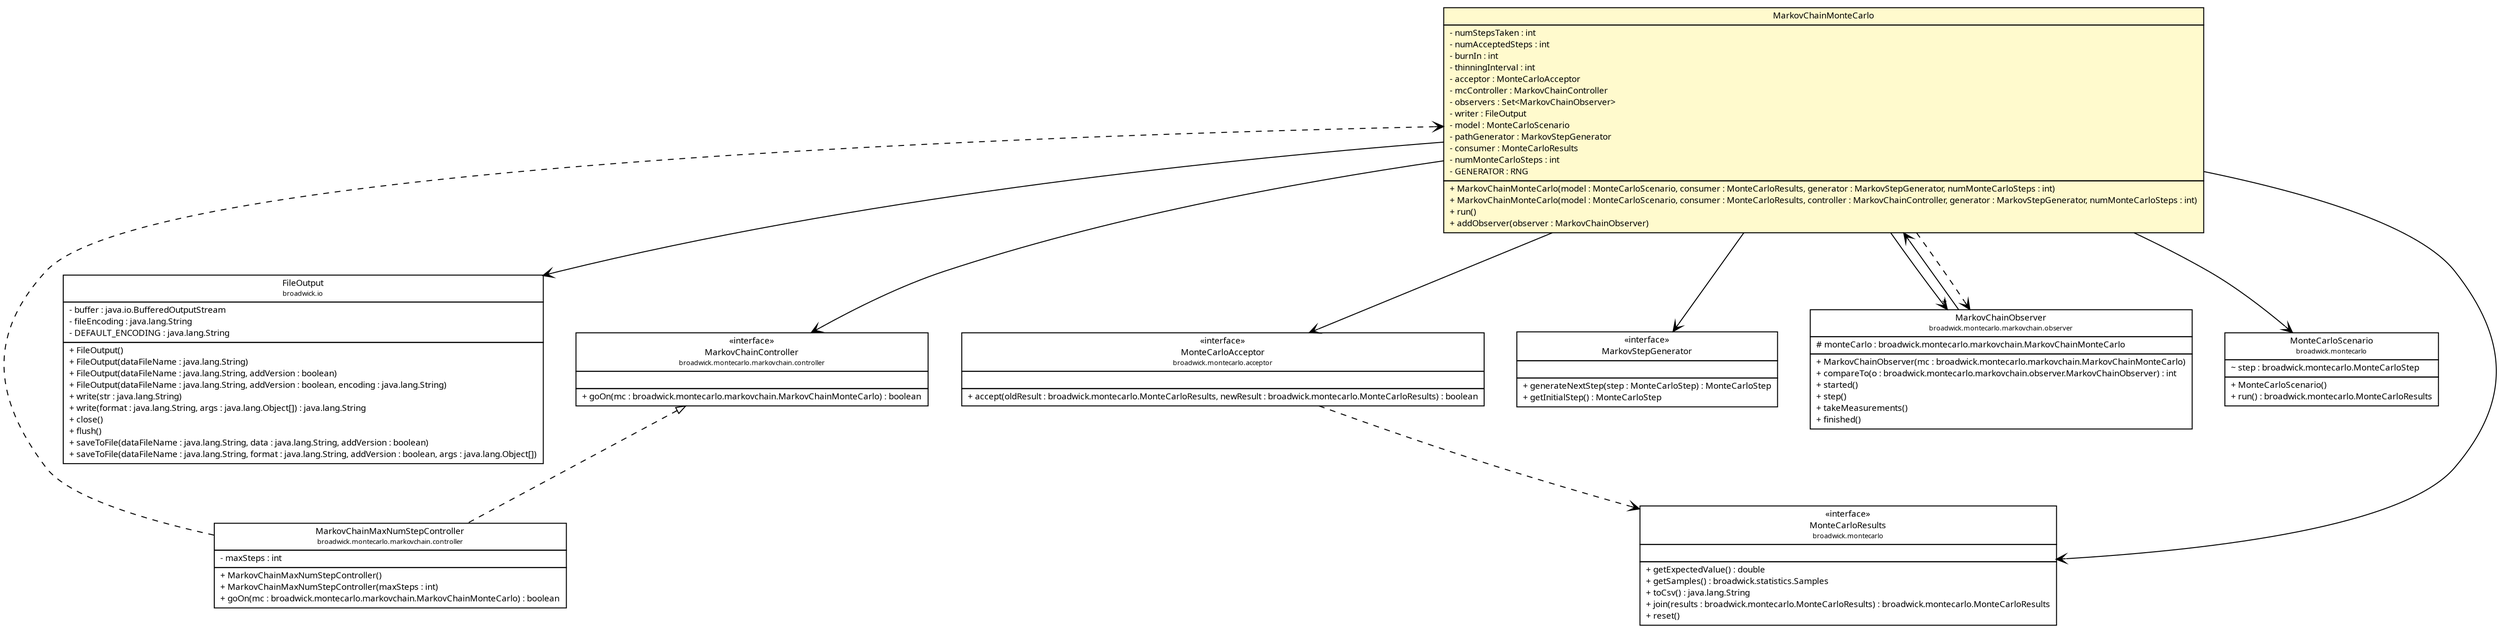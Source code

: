 #!/usr/local/bin/dot
#
# Class diagram 
# Generated by UMLGraph version R5_6 (http://www.umlgraph.org/)
#

digraph G {
	edge [fontname="Trebuchet MS",fontsize=10,labelfontname="Trebuchet MS",labelfontsize=10];
	node [fontname="Trebuchet MS",fontsize=10,shape=plaintext];
	nodesep=0.25;
	ranksep=0.5;
	// broadwick.io.FileOutput
	c13692 [label=<<table title="broadwick.io.FileOutput" border="0" cellborder="1" cellspacing="0" cellpadding="2" port="p" href="../../io/FileOutput.html">
		<tr><td><table border="0" cellspacing="0" cellpadding="1">
<tr><td align="center" balign="center"><font face="Trebuchet MS"> FileOutput </font></td></tr>
<tr><td align="center" balign="center"><font face="Trebuchet MS" point-size="7.0"> broadwick.io </font></td></tr>
		</table></td></tr>
		<tr><td><table border="0" cellspacing="0" cellpadding="1">
<tr><td align="left" balign="left"> - buffer : java.io.BufferedOutputStream </td></tr>
<tr><td align="left" balign="left"> - fileEncoding : java.lang.String </td></tr>
<tr><td align="left" balign="left"> - DEFAULT_ENCODING : java.lang.String </td></tr>
		</table></td></tr>
		<tr><td><table border="0" cellspacing="0" cellpadding="1">
<tr><td align="left" balign="left"> + FileOutput() </td></tr>
<tr><td align="left" balign="left"> + FileOutput(dataFileName : java.lang.String) </td></tr>
<tr><td align="left" balign="left"> + FileOutput(dataFileName : java.lang.String, addVersion : boolean) </td></tr>
<tr><td align="left" balign="left"> + FileOutput(dataFileName : java.lang.String, addVersion : boolean, encoding : java.lang.String) </td></tr>
<tr><td align="left" balign="left"> + write(str : java.lang.String) </td></tr>
<tr><td align="left" balign="left"> + write(format : java.lang.String, args : java.lang.Object[]) : java.lang.String </td></tr>
<tr><td align="left" balign="left"> + close() </td></tr>
<tr><td align="left" balign="left"> + flush() </td></tr>
<tr><td align="left" balign="left"> + saveToFile(dataFileName : java.lang.String, data : java.lang.String, addVersion : boolean) </td></tr>
<tr><td align="left" balign="left"> + saveToFile(dataFileName : java.lang.String, format : java.lang.String, addVersion : boolean, args : java.lang.Object[]) </td></tr>
		</table></td></tr>
		</table>>, URL="../../io/FileOutput.html", fontname="Trebuchet MS", fontcolor="black", fontsize=9.0];
	// broadwick.montecarlo.acceptor.MonteCarloAcceptor
	c13700 [label=<<table title="broadwick.montecarlo.acceptor.MonteCarloAcceptor" border="0" cellborder="1" cellspacing="0" cellpadding="2" port="p" href="../acceptor/MonteCarloAcceptor.html">
		<tr><td><table border="0" cellspacing="0" cellpadding="1">
<tr><td align="center" balign="center"> &#171;interface&#187; </td></tr>
<tr><td align="center" balign="center"><font face="Trebuchet MS"> MonteCarloAcceptor </font></td></tr>
<tr><td align="center" balign="center"><font face="Trebuchet MS" point-size="7.0"> broadwick.montecarlo.acceptor </font></td></tr>
		</table></td></tr>
		<tr><td><table border="0" cellspacing="0" cellpadding="1">
<tr><td align="left" balign="left">  </td></tr>
		</table></td></tr>
		<tr><td><table border="0" cellspacing="0" cellpadding="1">
<tr><td align="left" balign="left"> + accept(oldResult : broadwick.montecarlo.MonteCarloResults, newResult : broadwick.montecarlo.MonteCarloResults) : boolean </td></tr>
		</table></td></tr>
		</table>>, URL="../acceptor/MonteCarloAcceptor.html", fontname="Trebuchet MS", fontcolor="black", fontsize=9.0];
	// broadwick.montecarlo.markovchain.controller.MarkovChainMaxNumStepController
	c13702 [label=<<table title="broadwick.montecarlo.markovchain.controller.MarkovChainMaxNumStepController" border="0" cellborder="1" cellspacing="0" cellpadding="2" port="p" href="./controller/MarkovChainMaxNumStepController.html">
		<tr><td><table border="0" cellspacing="0" cellpadding="1">
<tr><td align="center" balign="center"><font face="Trebuchet MS"> MarkovChainMaxNumStepController </font></td></tr>
<tr><td align="center" balign="center"><font face="Trebuchet MS" point-size="7.0"> broadwick.montecarlo.markovchain.controller </font></td></tr>
		</table></td></tr>
		<tr><td><table border="0" cellspacing="0" cellpadding="1">
<tr><td align="left" balign="left"> - maxSteps : int </td></tr>
		</table></td></tr>
		<tr><td><table border="0" cellspacing="0" cellpadding="1">
<tr><td align="left" balign="left"> + MarkovChainMaxNumStepController() </td></tr>
<tr><td align="left" balign="left"> + MarkovChainMaxNumStepController(maxSteps : int) </td></tr>
<tr><td align="left" balign="left"> + goOn(mc : broadwick.montecarlo.markovchain.MarkovChainMonteCarlo) : boolean </td></tr>
		</table></td></tr>
		</table>>, URL="./controller/MarkovChainMaxNumStepController.html", fontname="Trebuchet MS", fontcolor="black", fontsize=9.0];
	// broadwick.montecarlo.markovchain.controller.MarkovChainController
	c13703 [label=<<table title="broadwick.montecarlo.markovchain.controller.MarkovChainController" border="0" cellborder="1" cellspacing="0" cellpadding="2" port="p" href="./controller/MarkovChainController.html">
		<tr><td><table border="0" cellspacing="0" cellpadding="1">
<tr><td align="center" balign="center"> &#171;interface&#187; </td></tr>
<tr><td align="center" balign="center"><font face="Trebuchet MS"> MarkovChainController </font></td></tr>
<tr><td align="center" balign="center"><font face="Trebuchet MS" point-size="7.0"> broadwick.montecarlo.markovchain.controller </font></td></tr>
		</table></td></tr>
		<tr><td><table border="0" cellspacing="0" cellpadding="1">
<tr><td align="left" balign="left">  </td></tr>
		</table></td></tr>
		<tr><td><table border="0" cellspacing="0" cellpadding="1">
<tr><td align="left" balign="left"> + goOn(mc : broadwick.montecarlo.markovchain.MarkovChainMonteCarlo) : boolean </td></tr>
		</table></td></tr>
		</table>>, URL="./controller/MarkovChainController.html", fontname="Trebuchet MS", fontcolor="black", fontsize=9.0];
	// broadwick.montecarlo.markovchain.MarkovStepGenerator
	c13704 [label=<<table title="broadwick.montecarlo.markovchain.MarkovStepGenerator" border="0" cellborder="1" cellspacing="0" cellpadding="2" port="p" href="./MarkovStepGenerator.html">
		<tr><td><table border="0" cellspacing="0" cellpadding="1">
<tr><td align="center" balign="center"> &#171;interface&#187; </td></tr>
<tr><td align="center" balign="center"><font face="Trebuchet MS"> MarkovStepGenerator </font></td></tr>
		</table></td></tr>
		<tr><td><table border="0" cellspacing="0" cellpadding="1">
<tr><td align="left" balign="left">  </td></tr>
		</table></td></tr>
		<tr><td><table border="0" cellspacing="0" cellpadding="1">
<tr><td align="left" balign="left"> + generateNextStep(step : MonteCarloStep) : MonteCarloStep </td></tr>
<tr><td align="left" balign="left"> + getInitialStep() : MonteCarloStep </td></tr>
		</table></td></tr>
		</table>>, URL="./MarkovStepGenerator.html", fontname="Trebuchet MS", fontcolor="black", fontsize=9.0];
	// broadwick.montecarlo.markovchain.MarkovChainMonteCarlo
	c13705 [label=<<table title="broadwick.montecarlo.markovchain.MarkovChainMonteCarlo" border="0" cellborder="1" cellspacing="0" cellpadding="2" port="p" bgcolor="lemonChiffon" href="./MarkovChainMonteCarlo.html">
		<tr><td><table border="0" cellspacing="0" cellpadding="1">
<tr><td align="center" balign="center"><font face="Trebuchet MS"> MarkovChainMonteCarlo </font></td></tr>
		</table></td></tr>
		<tr><td><table border="0" cellspacing="0" cellpadding="1">
<tr><td align="left" balign="left"> - numStepsTaken : int </td></tr>
<tr><td align="left" balign="left"> - numAcceptedSteps : int </td></tr>
<tr><td align="left" balign="left"> - burnIn : int </td></tr>
<tr><td align="left" balign="left"> - thinningInterval : int </td></tr>
<tr><td align="left" balign="left"> - acceptor : MonteCarloAcceptor </td></tr>
<tr><td align="left" balign="left"> - mcController : MarkovChainController </td></tr>
<tr><td align="left" balign="left"> - observers : Set&lt;MarkovChainObserver&gt; </td></tr>
<tr><td align="left" balign="left"> - writer : FileOutput </td></tr>
<tr><td align="left" balign="left"> - model : MonteCarloScenario </td></tr>
<tr><td align="left" balign="left"> - pathGenerator : MarkovStepGenerator </td></tr>
<tr><td align="left" balign="left"> - consumer : MonteCarloResults </td></tr>
<tr><td align="left" balign="left"> - numMonteCarloSteps : int </td></tr>
<tr><td align="left" balign="left"> - GENERATOR : RNG </td></tr>
		</table></td></tr>
		<tr><td><table border="0" cellspacing="0" cellpadding="1">
<tr><td align="left" balign="left"> + MarkovChainMonteCarlo(model : MonteCarloScenario, consumer : MonteCarloResults, generator : MarkovStepGenerator, numMonteCarloSteps : int) </td></tr>
<tr><td align="left" balign="left"> + MarkovChainMonteCarlo(model : MonteCarloScenario, consumer : MonteCarloResults, controller : MarkovChainController, generator : MarkovStepGenerator, numMonteCarloSteps : int) </td></tr>
<tr><td align="left" balign="left"> + run() </td></tr>
<tr><td align="left" balign="left"> + addObserver(observer : MarkovChainObserver) </td></tr>
		</table></td></tr>
		</table>>, URL="./MarkovChainMonteCarlo.html", fontname="Trebuchet MS", fontcolor="black", fontsize=9.0];
	// broadwick.montecarlo.markovchain.observer.MarkovChainObserver
	c13707 [label=<<table title="broadwick.montecarlo.markovchain.observer.MarkovChainObserver" border="0" cellborder="1" cellspacing="0" cellpadding="2" port="p" href="./observer/MarkovChainObserver.html">
		<tr><td><table border="0" cellspacing="0" cellpadding="1">
<tr><td align="center" balign="center"><font face="Trebuchet MS"> MarkovChainObserver </font></td></tr>
<tr><td align="center" balign="center"><font face="Trebuchet MS" point-size="7.0"> broadwick.montecarlo.markovchain.observer </font></td></tr>
		</table></td></tr>
		<tr><td><table border="0" cellspacing="0" cellpadding="1">
<tr><td align="left" balign="left"> # monteCarlo : broadwick.montecarlo.markovchain.MarkovChainMonteCarlo </td></tr>
		</table></td></tr>
		<tr><td><table border="0" cellspacing="0" cellpadding="1">
<tr><td align="left" balign="left"> + MarkovChainObserver(mc : broadwick.montecarlo.markovchain.MarkovChainMonteCarlo) </td></tr>
<tr><td align="left" balign="left"> + compareTo(o : broadwick.montecarlo.markovchain.observer.MarkovChainObserver) : int </td></tr>
<tr><td align="left" balign="left"><font face="Trebuchet MS" point-size="9.0"> + started() </font></td></tr>
<tr><td align="left" balign="left"><font face="Trebuchet MS" point-size="9.0"> + step() </font></td></tr>
<tr><td align="left" balign="left"><font face="Trebuchet MS" point-size="9.0"> + takeMeasurements() </font></td></tr>
<tr><td align="left" balign="left"><font face="Trebuchet MS" point-size="9.0"> + finished() </font></td></tr>
		</table></td></tr>
		</table>>, URL="./observer/MarkovChainObserver.html", fontname="Trebuchet MS", fontcolor="black", fontsize=9.0];
	// broadwick.montecarlo.MonteCarloScenario
	c13712 [label=<<table title="broadwick.montecarlo.MonteCarloScenario" border="0" cellborder="1" cellspacing="0" cellpadding="2" port="p" href="../MonteCarloScenario.html">
		<tr><td><table border="0" cellspacing="0" cellpadding="1">
<tr><td align="center" balign="center"><font face="Trebuchet MS"> MonteCarloScenario </font></td></tr>
<tr><td align="center" balign="center"><font face="Trebuchet MS" point-size="7.0"> broadwick.montecarlo </font></td></tr>
		</table></td></tr>
		<tr><td><table border="0" cellspacing="0" cellpadding="1">
<tr><td align="left" balign="left"> ~ step : broadwick.montecarlo.MonteCarloStep </td></tr>
		</table></td></tr>
		<tr><td><table border="0" cellspacing="0" cellpadding="1">
<tr><td align="left" balign="left"> + MonteCarloScenario() </td></tr>
<tr><td align="left" balign="left"><font face="Trebuchet MS" point-size="9.0"> + run() : broadwick.montecarlo.MonteCarloResults </font></td></tr>
		</table></td></tr>
		</table>>, URL="../MonteCarloScenario.html", fontname="Trebuchet MS", fontcolor="black", fontsize=9.0];
	// broadwick.montecarlo.MonteCarloResults
	c13713 [label=<<table title="broadwick.montecarlo.MonteCarloResults" border="0" cellborder="1" cellspacing="0" cellpadding="2" port="p" href="../MonteCarloResults.html">
		<tr><td><table border="0" cellspacing="0" cellpadding="1">
<tr><td align="center" balign="center"> &#171;interface&#187; </td></tr>
<tr><td align="center" balign="center"><font face="Trebuchet MS"> MonteCarloResults </font></td></tr>
<tr><td align="center" balign="center"><font face="Trebuchet MS" point-size="7.0"> broadwick.montecarlo </font></td></tr>
		</table></td></tr>
		<tr><td><table border="0" cellspacing="0" cellpadding="1">
<tr><td align="left" balign="left">  </td></tr>
		</table></td></tr>
		<tr><td><table border="0" cellspacing="0" cellpadding="1">
<tr><td align="left" balign="left"> + getExpectedValue() : double </td></tr>
<tr><td align="left" balign="left"> + getSamples() : broadwick.statistics.Samples </td></tr>
<tr><td align="left" balign="left"> + toCsv() : java.lang.String </td></tr>
<tr><td align="left" balign="left"> + join(results : broadwick.montecarlo.MonteCarloResults) : broadwick.montecarlo.MonteCarloResults </td></tr>
<tr><td align="left" balign="left"> + reset() </td></tr>
		</table></td></tr>
		</table>>, URL="../MonteCarloResults.html", fontname="Trebuchet MS", fontcolor="black", fontsize=9.0];
	//broadwick.montecarlo.markovchain.controller.MarkovChainMaxNumStepController implements broadwick.montecarlo.markovchain.controller.MarkovChainController
	c13703:p -> c13702:p [dir=back,arrowtail=empty,style=dashed];
	// broadwick.montecarlo.markovchain.MarkovChainMonteCarlo NAVASSOC broadwick.montecarlo.acceptor.MonteCarloAcceptor
	c13705:p -> c13700:p [taillabel="", label="", headlabel="", fontname="Trebuchet MS", fontcolor="black", fontsize=10.0, color="black", arrowhead=open];
	// broadwick.montecarlo.markovchain.MarkovChainMonteCarlo NAVASSOC broadwick.montecarlo.markovchain.controller.MarkovChainController
	c13705:p -> c13703:p [taillabel="", label="", headlabel="", fontname="Trebuchet MS", fontcolor="black", fontsize=10.0, color="black", arrowhead=open];
	// broadwick.montecarlo.markovchain.MarkovChainMonteCarlo NAVASSOC broadwick.montecarlo.markovchain.observer.MarkovChainObserver
	c13705:p -> c13707:p [taillabel="", label="", headlabel="*", fontname="Trebuchet MS", fontcolor="black", fontsize=10.0, color="black", arrowhead=open];
	// broadwick.montecarlo.markovchain.MarkovChainMonteCarlo NAVASSOC broadwick.io.FileOutput
	c13705:p -> c13692:p [taillabel="", label="", headlabel="", fontname="Trebuchet MS", fontcolor="black", fontsize=10.0, color="black", arrowhead=open];
	// broadwick.montecarlo.markovchain.MarkovChainMonteCarlo NAVASSOC broadwick.montecarlo.MonteCarloScenario
	c13705:p -> c13712:p [taillabel="", label="", headlabel="", fontname="Trebuchet MS", fontcolor="black", fontsize=10.0, color="black", arrowhead=open];
	// broadwick.montecarlo.markovchain.MarkovChainMonteCarlo NAVASSOC broadwick.montecarlo.markovchain.MarkovStepGenerator
	c13705:p -> c13704:p [taillabel="", label="", headlabel="", fontname="Trebuchet MS", fontcolor="black", fontsize=10.0, color="black", arrowhead=open];
	// broadwick.montecarlo.markovchain.MarkovChainMonteCarlo NAVASSOC broadwick.montecarlo.MonteCarloResults
	c13705:p -> c13713:p [taillabel="", label="", headlabel="", fontname="Trebuchet MS", fontcolor="black", fontsize=10.0, color="black", arrowhead=open];
	// broadwick.montecarlo.markovchain.observer.MarkovChainObserver NAVASSOC broadwick.montecarlo.markovchain.MarkovChainMonteCarlo
	c13707:p -> c13705:p [taillabel="", label="", headlabel="", fontname="Trebuchet MS", fontcolor="black", fontsize=10.0, color="black", arrowhead=open];
	// broadwick.montecarlo.acceptor.MonteCarloAcceptor DEPEND broadwick.montecarlo.MonteCarloResults
	c13700:p -> c13713:p [taillabel="", label="", headlabel="", fontname="Trebuchet MS", fontcolor="black", fontsize=10.0, color="black", arrowhead=open, style=dashed];
	// broadwick.montecarlo.markovchain.controller.MarkovChainMaxNumStepController DEPEND broadwick.montecarlo.markovchain.MarkovChainMonteCarlo
	c13702:p -> c13705:p [taillabel="", label="", headlabel="", fontname="Trebuchet MS", fontcolor="black", fontsize=10.0, color="black", arrowhead=open, style=dashed];
	// broadwick.montecarlo.markovchain.MarkovChainMonteCarlo DEPEND broadwick.montecarlo.markovchain.observer.MarkovChainObserver
	c13705:p -> c13707:p [taillabel="", label="", headlabel="", fontname="Trebuchet MS", fontcolor="black", fontsize=10.0, color="black", arrowhead=open, style=dashed];
}


